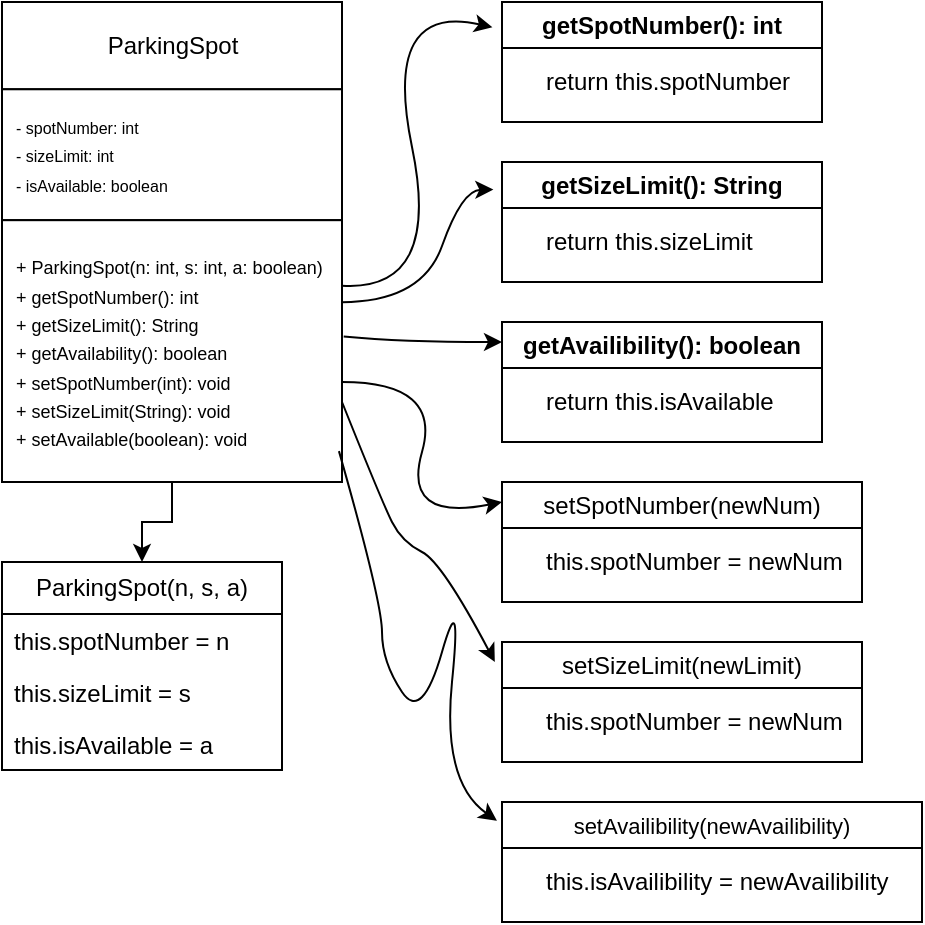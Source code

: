 <mxfile version="26.0.11">
  <diagram name="Page-1" id="OX0QldP7x_oOSXwZAic0">
    <mxGraphModel dx="1097" dy="763" grid="1" gridSize="10" guides="1" tooltips="1" connect="1" arrows="1" fold="1" page="1" pageScale="1" pageWidth="850" pageHeight="1100" math="0" shadow="0">
      <root>
        <mxCell id="0" />
        <mxCell id="1" parent="0" />
        <mxCell id="wuXOxxNRl0DFKHOwJY7V-8" value="" style="group" vertex="1" connectable="0" parent="1">
          <mxGeometry x="40" y="40" width="160" height="240" as="geometry" />
        </mxCell>
        <mxCell id="wuXOxxNRl0DFKHOwJY7V-1" value="" style="rounded=0;whiteSpace=wrap;html=1;" vertex="1" parent="wuXOxxNRl0DFKHOwJY7V-8">
          <mxGeometry x="-10" width="170" height="43.64" as="geometry" />
        </mxCell>
        <mxCell id="wuXOxxNRl0DFKHOwJY7V-2" value="ParkingSpot" style="text;html=1;align=center;verticalAlign=middle;whiteSpace=wrap;rounded=0;" vertex="1" parent="wuXOxxNRl0DFKHOwJY7V-8">
          <mxGeometry x="21.667" y="5.455" width="106.667" height="32.727" as="geometry" />
        </mxCell>
        <mxCell id="wuXOxxNRl0DFKHOwJY7V-3" value="" style="rounded=0;whiteSpace=wrap;html=1;" vertex="1" parent="wuXOxxNRl0DFKHOwJY7V-8">
          <mxGeometry x="-10" y="43.64" width="170" height="65.45" as="geometry" />
        </mxCell>
        <mxCell id="wuXOxxNRl0DFKHOwJY7V-4" style="edgeStyle=orthogonalEdgeStyle;rounded=0;orthogonalLoop=1;jettySize=auto;html=1;exitX=0.5;exitY=1;exitDx=0;exitDy=0;" edge="1" parent="wuXOxxNRl0DFKHOwJY7V-8" source="wuXOxxNRl0DFKHOwJY7V-3" target="wuXOxxNRl0DFKHOwJY7V-3">
          <mxGeometry relative="1" as="geometry" />
        </mxCell>
        <mxCell id="wuXOxxNRl0DFKHOwJY7V-5" value="&lt;font style=&quot;font-size: 8px;&quot;&gt;- spotNumber: int&lt;/font&gt;&lt;div&gt;&lt;font style=&quot;font-size: 8px;&quot;&gt;- sizeLimit: int&lt;/font&gt;&lt;/div&gt;&lt;div&gt;&lt;font style=&quot;font-size: 8px;&quot;&gt;- isAvailable: boolean&lt;/font&gt;&lt;/div&gt;" style="text;html=1;align=left;verticalAlign=middle;whiteSpace=wrap;rounded=0;" vertex="1" parent="wuXOxxNRl0DFKHOwJY7V-8">
          <mxGeometry x="-4.997" y="54.545" width="133.333" height="43.636" as="geometry" />
        </mxCell>
        <mxCell id="wuXOxxNRl0DFKHOwJY7V-6" value="" style="rounded=0;whiteSpace=wrap;html=1;" vertex="1" parent="wuXOxxNRl0DFKHOwJY7V-8">
          <mxGeometry x="-10" y="109.09" width="170" height="130.91" as="geometry" />
        </mxCell>
        <mxCell id="wuXOxxNRl0DFKHOwJY7V-7" value="&lt;div&gt;&lt;font style=&quot;font-size: 9px;&quot;&gt;+ ParkingSpot(n: int, s: int, a: boolean)&lt;/font&gt;&lt;/div&gt;&lt;div&gt;&lt;font style=&quot;font-size: 9px;&quot;&gt;+ getSpotNumber(): int&amp;nbsp; &amp;nbsp; &amp;nbsp; &amp;nbsp; &amp;nbsp;&lt;/font&gt;&lt;/div&gt;&lt;div&gt;&lt;font style=&quot;font-size: 9px;&quot;&gt;+ getSizeLimit(): String&amp;nbsp; &amp;nbsp; &amp;nbsp; &amp;nbsp;&lt;/font&gt;&lt;/div&gt;&lt;div&gt;&lt;font style=&quot;font-size: 9px;&quot;&gt;+ getAvailability(): boolean&amp;nbsp; &amp;nbsp; &amp;nbsp; &amp;nbsp;&lt;/font&gt;&lt;/div&gt;&lt;div&gt;&lt;font style=&quot;font-size: 9px;&quot;&gt;+ setSpotNumber(int): void&amp;nbsp; &amp;nbsp; &amp;nbsp;&lt;/font&gt;&lt;/div&gt;&lt;div&gt;&lt;font style=&quot;font-size: 9px;&quot;&gt;+ setSizeLimit(String): void&lt;/font&gt;&lt;/div&gt;&lt;div&gt;&lt;font style=&quot;font-size: 9px;&quot;&gt;+ setAvailable(boolean): void&lt;/font&gt;&lt;/div&gt;" style="text;html=1;align=left;verticalAlign=middle;whiteSpace=wrap;rounded=0;" vertex="1" parent="wuXOxxNRl0DFKHOwJY7V-8">
          <mxGeometry x="-5" y="120" width="160" height="109.09" as="geometry" />
        </mxCell>
        <mxCell id="wuXOxxNRl0DFKHOwJY7V-13" value="getSpotNumber(): int" style="swimlane;whiteSpace=wrap;html=1;" vertex="1" parent="1">
          <mxGeometry x="280" y="40" width="160" height="60" as="geometry" />
        </mxCell>
        <mxCell id="wuXOxxNRl0DFKHOwJY7V-23" value="return this.spotNumber" style="text;html=1;align=left;verticalAlign=middle;whiteSpace=wrap;rounded=0;" vertex="1" parent="wuXOxxNRl0DFKHOwJY7V-13">
          <mxGeometry x="20" y="24.55" width="130" height="30" as="geometry" />
        </mxCell>
        <mxCell id="wuXOxxNRl0DFKHOwJY7V-24" value="getAvailibility(): boolean" style="swimlane;whiteSpace=wrap;html=1;" vertex="1" parent="1">
          <mxGeometry x="280" y="200" width="160" height="60" as="geometry" />
        </mxCell>
        <mxCell id="wuXOxxNRl0DFKHOwJY7V-25" value="return this.isAvailable" style="text;html=1;align=left;verticalAlign=middle;whiteSpace=wrap;rounded=0;" vertex="1" parent="wuXOxxNRl0DFKHOwJY7V-24">
          <mxGeometry x="20" y="24.55" width="130" height="30" as="geometry" />
        </mxCell>
        <mxCell id="wuXOxxNRl0DFKHOwJY7V-26" value="getSizeLimit(): String" style="swimlane;whiteSpace=wrap;html=1;" vertex="1" parent="1">
          <mxGeometry x="280" y="120" width="160" height="60" as="geometry" />
        </mxCell>
        <mxCell id="wuXOxxNRl0DFKHOwJY7V-27" value="return this.sizeLimit" style="text;html=1;align=left;verticalAlign=middle;whiteSpace=wrap;rounded=0;" vertex="1" parent="wuXOxxNRl0DFKHOwJY7V-26">
          <mxGeometry x="20" y="24.55" width="130" height="30" as="geometry" />
        </mxCell>
        <mxCell id="wuXOxxNRl0DFKHOwJY7V-29" value="" style="curved=1;endArrow=classic;html=1;rounded=0;exitX=1;exitY=0.25;exitDx=0;exitDy=0;entryX=-0.03;entryY=0.211;entryDx=0;entryDy=0;entryPerimeter=0;" edge="1" parent="1" source="wuXOxxNRl0DFKHOwJY7V-6" target="wuXOxxNRl0DFKHOwJY7V-13">
          <mxGeometry width="50" height="50" relative="1" as="geometry">
            <mxPoint x="200" y="185" as="sourcePoint" />
            <mxPoint x="250" y="135" as="targetPoint" />
            <Array as="points">
              <mxPoint x="250" y="185" />
              <mxPoint x="220" y="40" />
            </Array>
          </mxGeometry>
        </mxCell>
        <mxCell id="wuXOxxNRl0DFKHOwJY7V-30" value="" style="curved=1;endArrow=classic;html=1;rounded=0;exitX=1;exitY=0.313;exitDx=0;exitDy=0;exitPerimeter=0;entryX=-0.027;entryY=0.23;entryDx=0;entryDy=0;entryPerimeter=0;" edge="1" parent="1" source="wuXOxxNRl0DFKHOwJY7V-6" target="wuXOxxNRl0DFKHOwJY7V-26">
          <mxGeometry width="50" height="50" relative="1" as="geometry">
            <mxPoint x="270" y="170" as="sourcePoint" />
            <mxPoint x="260" y="130" as="targetPoint" />
            <Array as="points">
              <mxPoint x="240" y="190" />
              <mxPoint x="260" y="134" />
            </Array>
          </mxGeometry>
        </mxCell>
        <mxCell id="wuXOxxNRl0DFKHOwJY7V-32" value="" style="curved=1;endArrow=classic;html=1;rounded=0;exitX=1.005;exitY=0.444;exitDx=0;exitDy=0;exitPerimeter=0;" edge="1" parent="1" source="wuXOxxNRl0DFKHOwJY7V-6">
          <mxGeometry width="50" height="50" relative="1" as="geometry">
            <mxPoint x="230" y="260" as="sourcePoint" />
            <mxPoint x="280" y="210" as="targetPoint" />
            <Array as="points">
              <mxPoint x="230" y="210" />
            </Array>
          </mxGeometry>
        </mxCell>
        <mxCell id="wuXOxxNRl0DFKHOwJY7V-33" value="&lt;span style=&quot;font-weight: normal;&quot;&gt;setSpotNumber(newNum)&lt;/span&gt;" style="swimlane;whiteSpace=wrap;html=1;" vertex="1" parent="1">
          <mxGeometry x="280" y="280" width="180" height="60" as="geometry" />
        </mxCell>
        <mxCell id="wuXOxxNRl0DFKHOwJY7V-34" value="this.spotNumber = newNum" style="text;html=1;align=left;verticalAlign=middle;whiteSpace=wrap;rounded=0;" vertex="1" parent="wuXOxxNRl0DFKHOwJY7V-33">
          <mxGeometry x="20" y="24.55" width="160" height="30" as="geometry" />
        </mxCell>
        <mxCell id="wuXOxxNRl0DFKHOwJY7V-35" value="&lt;span style=&quot;font-weight: normal;&quot;&gt;&lt;font style=&quot;font-size: 11px;&quot;&gt;setAvailibility(newAvailibility)&lt;/font&gt;&lt;/span&gt;" style="swimlane;whiteSpace=wrap;html=1;" vertex="1" parent="1">
          <mxGeometry x="280" y="440" width="210" height="60" as="geometry" />
        </mxCell>
        <mxCell id="wuXOxxNRl0DFKHOwJY7V-36" value="this.isAvailibility = newAvailibility" style="text;html=1;align=left;verticalAlign=middle;whiteSpace=wrap;rounded=0;" vertex="1" parent="wuXOxxNRl0DFKHOwJY7V-35">
          <mxGeometry x="20" y="24.55" width="180" height="30" as="geometry" />
        </mxCell>
        <mxCell id="wuXOxxNRl0DFKHOwJY7V-37" value="&lt;span style=&quot;font-weight: normal;&quot;&gt;setSizeLimit(newLimit)&lt;/span&gt;" style="swimlane;whiteSpace=wrap;html=1;" vertex="1" parent="1">
          <mxGeometry x="280" y="360" width="180" height="60" as="geometry" />
        </mxCell>
        <mxCell id="wuXOxxNRl0DFKHOwJY7V-38" value="this.spotNumber = newNum" style="text;html=1;align=left;verticalAlign=middle;whiteSpace=wrap;rounded=0;" vertex="1" parent="wuXOxxNRl0DFKHOwJY7V-37">
          <mxGeometry x="20" y="24.55" width="160" height="30" as="geometry" />
        </mxCell>
        <mxCell id="wuXOxxNRl0DFKHOwJY7V-41" value="" style="curved=1;endArrow=classic;html=1;rounded=0;entryX=0;entryY=0.167;entryDx=0;entryDy=0;entryPerimeter=0;" edge="1" parent="1" target="wuXOxxNRl0DFKHOwJY7V-33">
          <mxGeometry width="50" height="50" relative="1" as="geometry">
            <mxPoint x="200" y="230" as="sourcePoint" />
            <mxPoint x="250" y="180" as="targetPoint" />
            <Array as="points">
              <mxPoint x="250" y="230" />
              <mxPoint x="230" y="300" />
            </Array>
          </mxGeometry>
        </mxCell>
        <mxCell id="wuXOxxNRl0DFKHOwJY7V-42" value="" style="curved=1;endArrow=classic;html=1;rounded=0;entryX=-0.02;entryY=0.166;entryDx=0;entryDy=0;entryPerimeter=0;" edge="1" parent="1" target="wuXOxxNRl0DFKHOwJY7V-37">
          <mxGeometry width="50" height="50" relative="1" as="geometry">
            <mxPoint x="200" y="240" as="sourcePoint" />
            <mxPoint x="280" y="300" as="targetPoint" />
            <Array as="points">
              <mxPoint x="220" y="290" />
              <mxPoint x="230" y="310" />
              <mxPoint x="250" y="320" />
            </Array>
          </mxGeometry>
        </mxCell>
        <mxCell id="wuXOxxNRl0DFKHOwJY7V-43" value="" style="curved=1;endArrow=classic;html=1;rounded=0;entryX=-0.012;entryY=0.156;entryDx=0;entryDy=0;entryPerimeter=0;exitX=0.991;exitY=0.882;exitDx=0;exitDy=0;exitPerimeter=0;" edge="1" parent="1" source="wuXOxxNRl0DFKHOwJY7V-6" target="wuXOxxNRl0DFKHOwJY7V-35">
          <mxGeometry width="50" height="50" relative="1" as="geometry">
            <mxPoint x="210" y="250" as="sourcePoint" />
            <mxPoint x="286" y="380" as="targetPoint" />
            <Array as="points">
              <mxPoint x="220" y="340" />
              <mxPoint x="220" y="370" />
              <mxPoint x="240" y="400" />
              <mxPoint x="260" y="330" />
              <mxPoint x="250" y="430" />
            </Array>
          </mxGeometry>
        </mxCell>
        <mxCell id="wuXOxxNRl0DFKHOwJY7V-44" value="ParkingSpot(n, s, a)" style="swimlane;fontStyle=0;childLayout=stackLayout;horizontal=1;startSize=26;fillColor=none;horizontalStack=0;resizeParent=1;resizeParentMax=0;resizeLast=0;collapsible=1;marginBottom=0;whiteSpace=wrap;html=1;" vertex="1" parent="1">
          <mxGeometry x="30" y="320" width="140" height="104" as="geometry" />
        </mxCell>
        <mxCell id="wuXOxxNRl0DFKHOwJY7V-45" value="this.spotNumber = n" style="text;strokeColor=none;fillColor=none;align=left;verticalAlign=top;spacingLeft=4;spacingRight=4;overflow=hidden;rotatable=0;points=[[0,0.5],[1,0.5]];portConstraint=eastwest;whiteSpace=wrap;html=1;" vertex="1" parent="wuXOxxNRl0DFKHOwJY7V-44">
          <mxGeometry y="26" width="140" height="26" as="geometry" />
        </mxCell>
        <mxCell id="wuXOxxNRl0DFKHOwJY7V-46" value="this.sizeLimit = s" style="text;strokeColor=none;fillColor=none;align=left;verticalAlign=top;spacingLeft=4;spacingRight=4;overflow=hidden;rotatable=0;points=[[0,0.5],[1,0.5]];portConstraint=eastwest;whiteSpace=wrap;html=1;" vertex="1" parent="wuXOxxNRl0DFKHOwJY7V-44">
          <mxGeometry y="52" width="140" height="26" as="geometry" />
        </mxCell>
        <mxCell id="wuXOxxNRl0DFKHOwJY7V-47" value="this.isAvailable = a" style="text;strokeColor=none;fillColor=none;align=left;verticalAlign=top;spacingLeft=4;spacingRight=4;overflow=hidden;rotatable=0;points=[[0,0.5],[1,0.5]];portConstraint=eastwest;whiteSpace=wrap;html=1;" vertex="1" parent="wuXOxxNRl0DFKHOwJY7V-44">
          <mxGeometry y="78" width="140" height="26" as="geometry" />
        </mxCell>
        <mxCell id="wuXOxxNRl0DFKHOwJY7V-48" style="edgeStyle=orthogonalEdgeStyle;rounded=0;orthogonalLoop=1;jettySize=auto;html=1;exitX=0.5;exitY=1;exitDx=0;exitDy=0;entryX=0.5;entryY=0;entryDx=0;entryDy=0;" edge="1" parent="1" source="wuXOxxNRl0DFKHOwJY7V-6" target="wuXOxxNRl0DFKHOwJY7V-44">
          <mxGeometry relative="1" as="geometry" />
        </mxCell>
      </root>
    </mxGraphModel>
  </diagram>
</mxfile>
